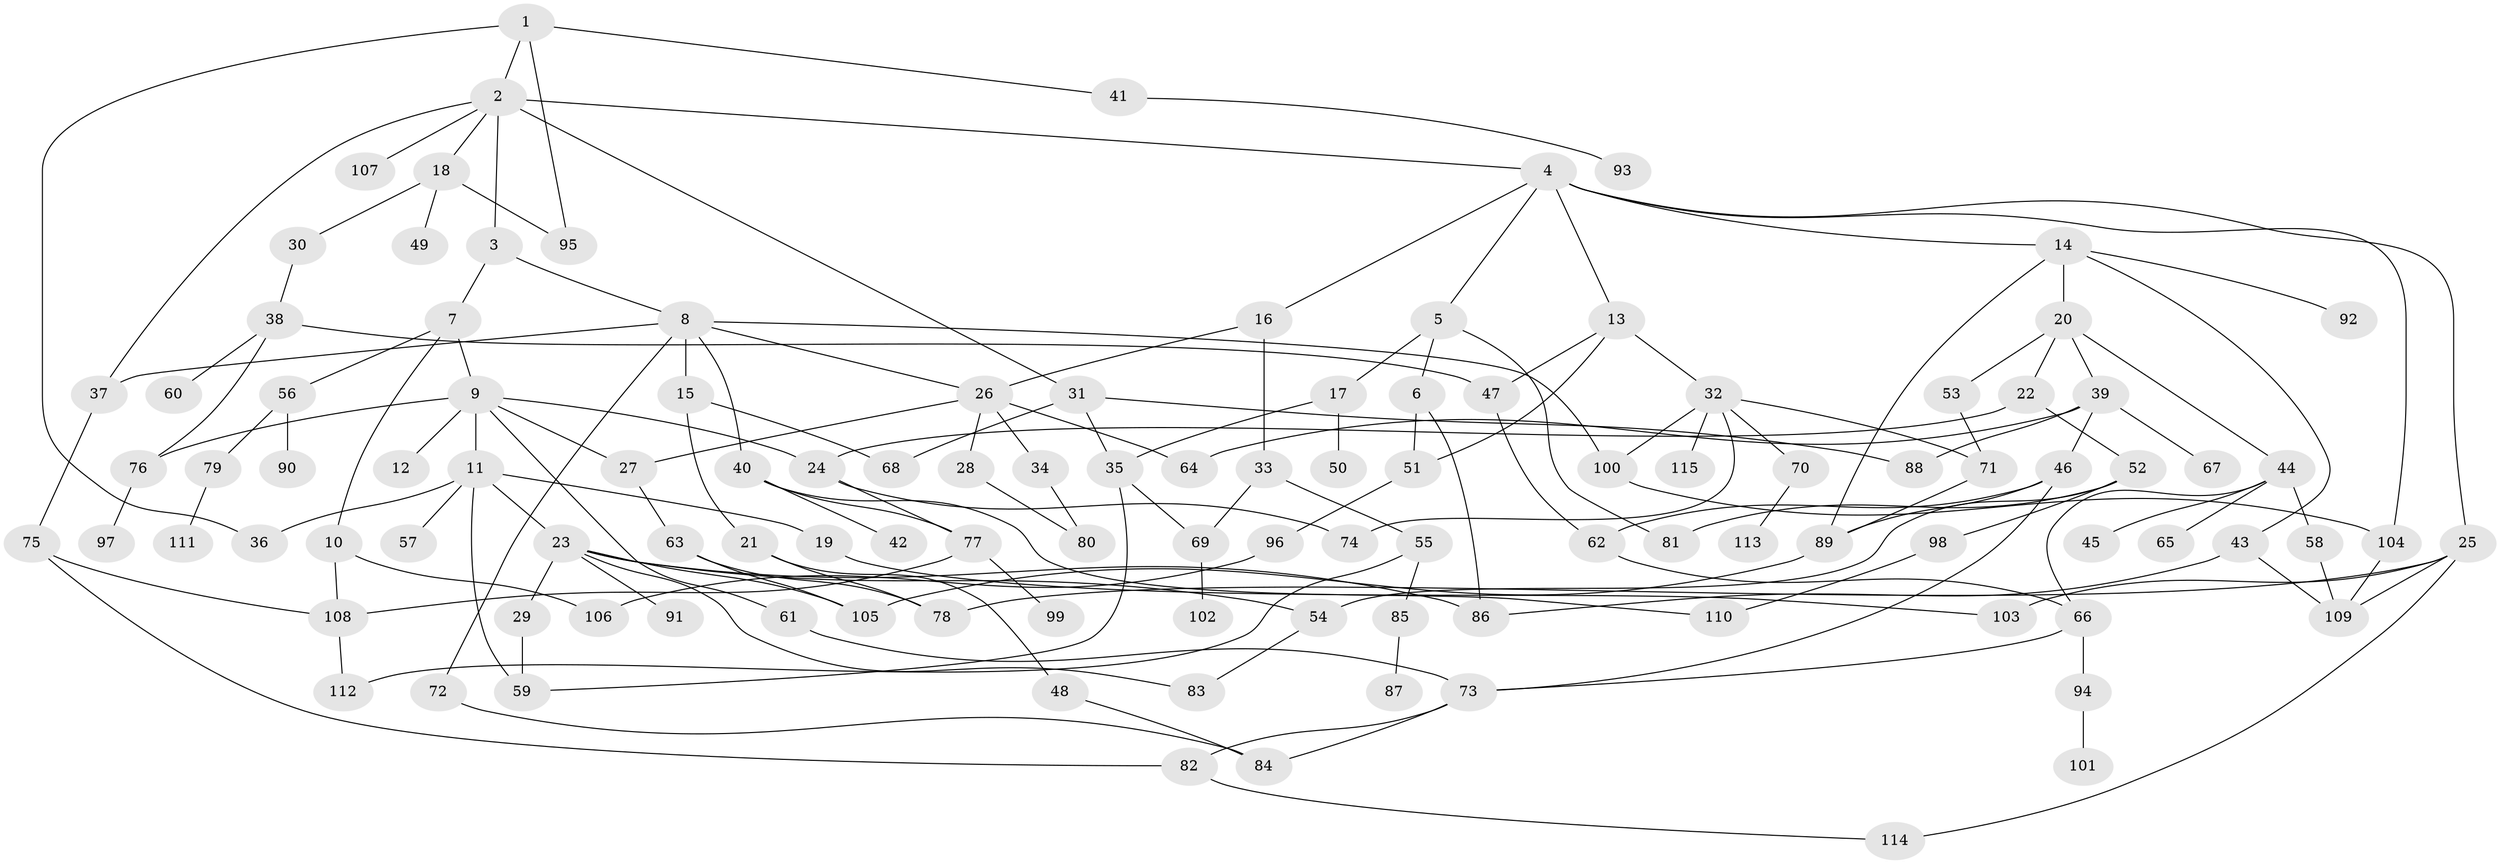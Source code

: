 // coarse degree distribution, {4: 0.16666666666666666, 6: 0.05555555555555555, 3: 0.16666666666666666, 8: 0.027777777777777776, 5: 0.1111111111111111, 7: 0.041666666666666664, 10: 0.013888888888888888, 1: 0.2361111111111111, 2: 0.18055555555555555}
// Generated by graph-tools (version 1.1) at 2025/51/02/27/25 19:51:38]
// undirected, 115 vertices, 164 edges
graph export_dot {
graph [start="1"]
  node [color=gray90,style=filled];
  1;
  2;
  3;
  4;
  5;
  6;
  7;
  8;
  9;
  10;
  11;
  12;
  13;
  14;
  15;
  16;
  17;
  18;
  19;
  20;
  21;
  22;
  23;
  24;
  25;
  26;
  27;
  28;
  29;
  30;
  31;
  32;
  33;
  34;
  35;
  36;
  37;
  38;
  39;
  40;
  41;
  42;
  43;
  44;
  45;
  46;
  47;
  48;
  49;
  50;
  51;
  52;
  53;
  54;
  55;
  56;
  57;
  58;
  59;
  60;
  61;
  62;
  63;
  64;
  65;
  66;
  67;
  68;
  69;
  70;
  71;
  72;
  73;
  74;
  75;
  76;
  77;
  78;
  79;
  80;
  81;
  82;
  83;
  84;
  85;
  86;
  87;
  88;
  89;
  90;
  91;
  92;
  93;
  94;
  95;
  96;
  97;
  98;
  99;
  100;
  101;
  102;
  103;
  104;
  105;
  106;
  107;
  108;
  109;
  110;
  111;
  112;
  113;
  114;
  115;
  1 -- 2;
  1 -- 36;
  1 -- 41;
  1 -- 95;
  2 -- 3;
  2 -- 4;
  2 -- 18;
  2 -- 31;
  2 -- 37;
  2 -- 107;
  3 -- 7;
  3 -- 8;
  4 -- 5;
  4 -- 13;
  4 -- 14;
  4 -- 16;
  4 -- 25;
  4 -- 104;
  5 -- 6;
  5 -- 17;
  5 -- 81;
  6 -- 51;
  6 -- 86;
  7 -- 9;
  7 -- 10;
  7 -- 56;
  8 -- 15;
  8 -- 40;
  8 -- 72;
  8 -- 100;
  8 -- 26;
  8 -- 37;
  9 -- 11;
  9 -- 12;
  9 -- 24;
  9 -- 27;
  9 -- 61;
  9 -- 76;
  10 -- 106;
  10 -- 108;
  11 -- 19;
  11 -- 23;
  11 -- 57;
  11 -- 36;
  11 -- 59;
  13 -- 32;
  13 -- 47;
  13 -- 51;
  14 -- 20;
  14 -- 43;
  14 -- 92;
  14 -- 89;
  15 -- 21;
  15 -- 68;
  16 -- 26;
  16 -- 33;
  17 -- 35;
  17 -- 50;
  18 -- 30;
  18 -- 49;
  18 -- 95;
  19 -- 103;
  20 -- 22;
  20 -- 39;
  20 -- 44;
  20 -- 53;
  21 -- 48;
  21 -- 78;
  22 -- 52;
  22 -- 24;
  23 -- 29;
  23 -- 91;
  23 -- 105;
  23 -- 83;
  23 -- 54;
  23 -- 86;
  24 -- 74;
  24 -- 77;
  25 -- 78;
  25 -- 109;
  25 -- 103;
  25 -- 114;
  26 -- 28;
  26 -- 34;
  26 -- 27;
  26 -- 64;
  27 -- 63;
  28 -- 80;
  29 -- 59;
  30 -- 38;
  31 -- 68;
  31 -- 35;
  31 -- 88;
  32 -- 70;
  32 -- 71;
  32 -- 115;
  32 -- 74;
  32 -- 100;
  33 -- 55;
  33 -- 69;
  34 -- 80;
  35 -- 59;
  35 -- 69;
  37 -- 75;
  38 -- 47;
  38 -- 60;
  38 -- 76;
  39 -- 46;
  39 -- 64;
  39 -- 67;
  39 -- 88;
  40 -- 42;
  40 -- 77;
  40 -- 110;
  41 -- 93;
  43 -- 86;
  43 -- 109;
  44 -- 45;
  44 -- 58;
  44 -- 65;
  44 -- 66;
  46 -- 73;
  46 -- 89;
  46 -- 62;
  47 -- 62;
  48 -- 84;
  51 -- 96;
  52 -- 54;
  52 -- 98;
  52 -- 81;
  53 -- 71;
  54 -- 83;
  55 -- 85;
  55 -- 112;
  56 -- 79;
  56 -- 90;
  58 -- 109;
  61 -- 73;
  62 -- 66;
  63 -- 105;
  63 -- 78;
  66 -- 94;
  66 -- 73;
  69 -- 102;
  70 -- 113;
  71 -- 89;
  72 -- 84;
  73 -- 82;
  73 -- 84;
  75 -- 108;
  75 -- 82;
  76 -- 97;
  77 -- 99;
  77 -- 108;
  79 -- 111;
  82 -- 114;
  85 -- 87;
  89 -- 105;
  94 -- 101;
  96 -- 106;
  98 -- 110;
  100 -- 104;
  104 -- 109;
  108 -- 112;
}
